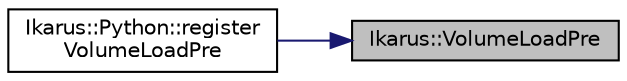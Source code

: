 digraph "Ikarus::VolumeLoadPre"
{
 // LATEX_PDF_SIZE
  edge [fontname="Helvetica",fontsize="10",labelfontname="Helvetica",labelfontsize="10"];
  node [fontname="Helvetica",fontsize="10",shape=record];
  rankdir="RL";
  Node1 [label="Ikarus::VolumeLoadPre",height=0.2,width=0.4,color="black", fillcolor="grey75", style="filled", fontcolor="black",tooltip=" "];
  Node1 -> Node2 [dir="back",color="midnightblue",fontsize="10",style="solid"];
  Node2 [label="Ikarus::Python::register\lVolumeLoadPre",height=0.2,width=0.4,color="black", fillcolor="white", style="filled",URL="$a00375.html#a1f597ae7aac82dc24a8a2669f86fc12b",tooltip="Registers a VolumeLoadPre class in Python."];
}
